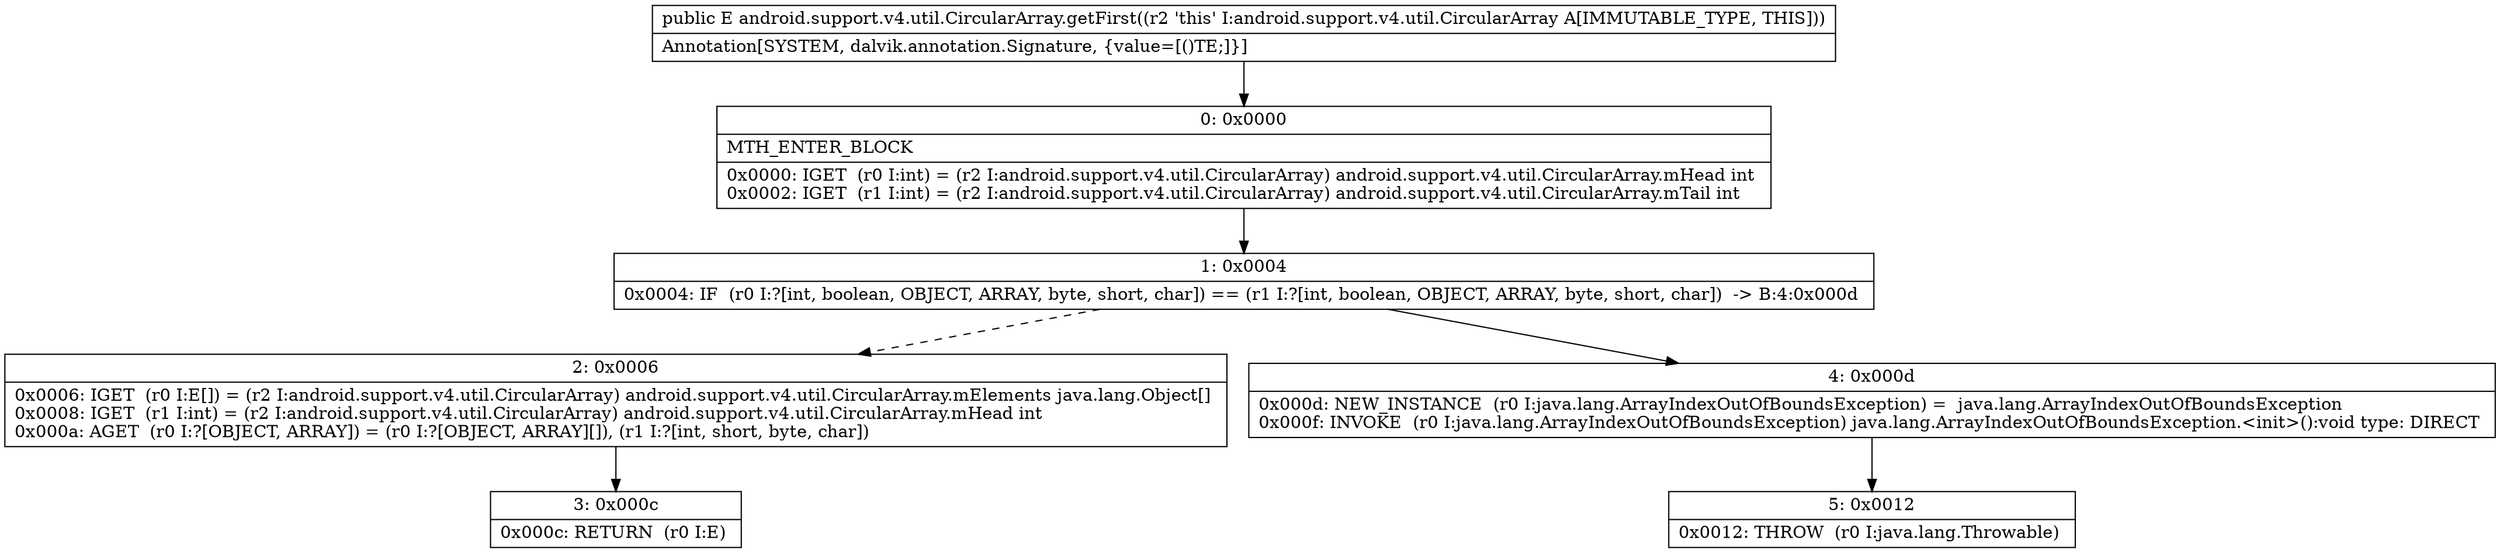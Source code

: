 digraph "CFG forandroid.support.v4.util.CircularArray.getFirst()Ljava\/lang\/Object;" {
Node_0 [shape=record,label="{0\:\ 0x0000|MTH_ENTER_BLOCK\l|0x0000: IGET  (r0 I:int) = (r2 I:android.support.v4.util.CircularArray) android.support.v4.util.CircularArray.mHead int \l0x0002: IGET  (r1 I:int) = (r2 I:android.support.v4.util.CircularArray) android.support.v4.util.CircularArray.mTail int \l}"];
Node_1 [shape=record,label="{1\:\ 0x0004|0x0004: IF  (r0 I:?[int, boolean, OBJECT, ARRAY, byte, short, char]) == (r1 I:?[int, boolean, OBJECT, ARRAY, byte, short, char])  \-\> B:4:0x000d \l}"];
Node_2 [shape=record,label="{2\:\ 0x0006|0x0006: IGET  (r0 I:E[]) = (r2 I:android.support.v4.util.CircularArray) android.support.v4.util.CircularArray.mElements java.lang.Object[] \l0x0008: IGET  (r1 I:int) = (r2 I:android.support.v4.util.CircularArray) android.support.v4.util.CircularArray.mHead int \l0x000a: AGET  (r0 I:?[OBJECT, ARRAY]) = (r0 I:?[OBJECT, ARRAY][]), (r1 I:?[int, short, byte, char]) \l}"];
Node_3 [shape=record,label="{3\:\ 0x000c|0x000c: RETURN  (r0 I:E) \l}"];
Node_4 [shape=record,label="{4\:\ 0x000d|0x000d: NEW_INSTANCE  (r0 I:java.lang.ArrayIndexOutOfBoundsException) =  java.lang.ArrayIndexOutOfBoundsException \l0x000f: INVOKE  (r0 I:java.lang.ArrayIndexOutOfBoundsException) java.lang.ArrayIndexOutOfBoundsException.\<init\>():void type: DIRECT \l}"];
Node_5 [shape=record,label="{5\:\ 0x0012|0x0012: THROW  (r0 I:java.lang.Throwable) \l}"];
MethodNode[shape=record,label="{public E android.support.v4.util.CircularArray.getFirst((r2 'this' I:android.support.v4.util.CircularArray A[IMMUTABLE_TYPE, THIS]))  | Annotation[SYSTEM, dalvik.annotation.Signature, \{value=[()TE;]\}]\l}"];
MethodNode -> Node_0;
Node_0 -> Node_1;
Node_1 -> Node_2[style=dashed];
Node_1 -> Node_4;
Node_2 -> Node_3;
Node_4 -> Node_5;
}

